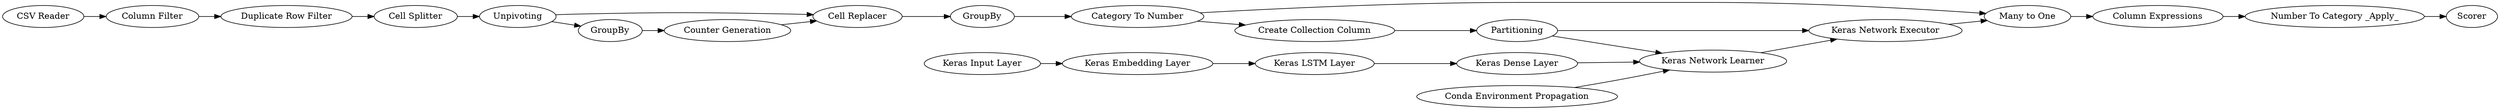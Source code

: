 digraph {
	879 [label="CSV Reader"]
	882 [label="Create Collection Column"]
	883 [label="Keras Network Learner"]
	884 [label=Partitioning]
	885 [label="Category To Number"]
	886 [label="Keras Network Executor"]
	891 [label=Scorer]
	892 [label="Keras Embedding Layer"]
	893 [label="Keras Dense Layer"]
	894 [label="Keras LSTM Layer"]
	895 [label="Keras Input Layer"]
	332 [label="Duplicate Row Filter"]
	403 [label="Cell Splitter"]
	405 [label=Unpivoting]
	408 [label="Counter Generation"]
	409 [label="Cell Replacer"]
	410 [label=GroupBy]
	415 [label=GroupBy]
	880 [label="Column Filter"]
	887 [label="Many to One"]
	888 [label="Column Expressions"]
	889 [label="Number To Category _Apply_"]
	908 [label="Conda Environment Propagation"]
	332 -> 403
	403 -> 405
	405 -> 409
	405 -> 410
	408 -> 409
	409 -> 415
	410 -> 408
	880 -> 332
	887 -> 888
	888 -> 889
	879 -> 880
	882 -> 884
	883 -> 886
	884 -> 886
	884 -> 883
	885 -> 882
	885 -> 887
	886 -> 887
	892 -> 894
	893 -> 883
	894 -> 893
	895 -> 892
	415 -> 885
	889 -> 891
	908 -> 883
	rankdir=LR
}
